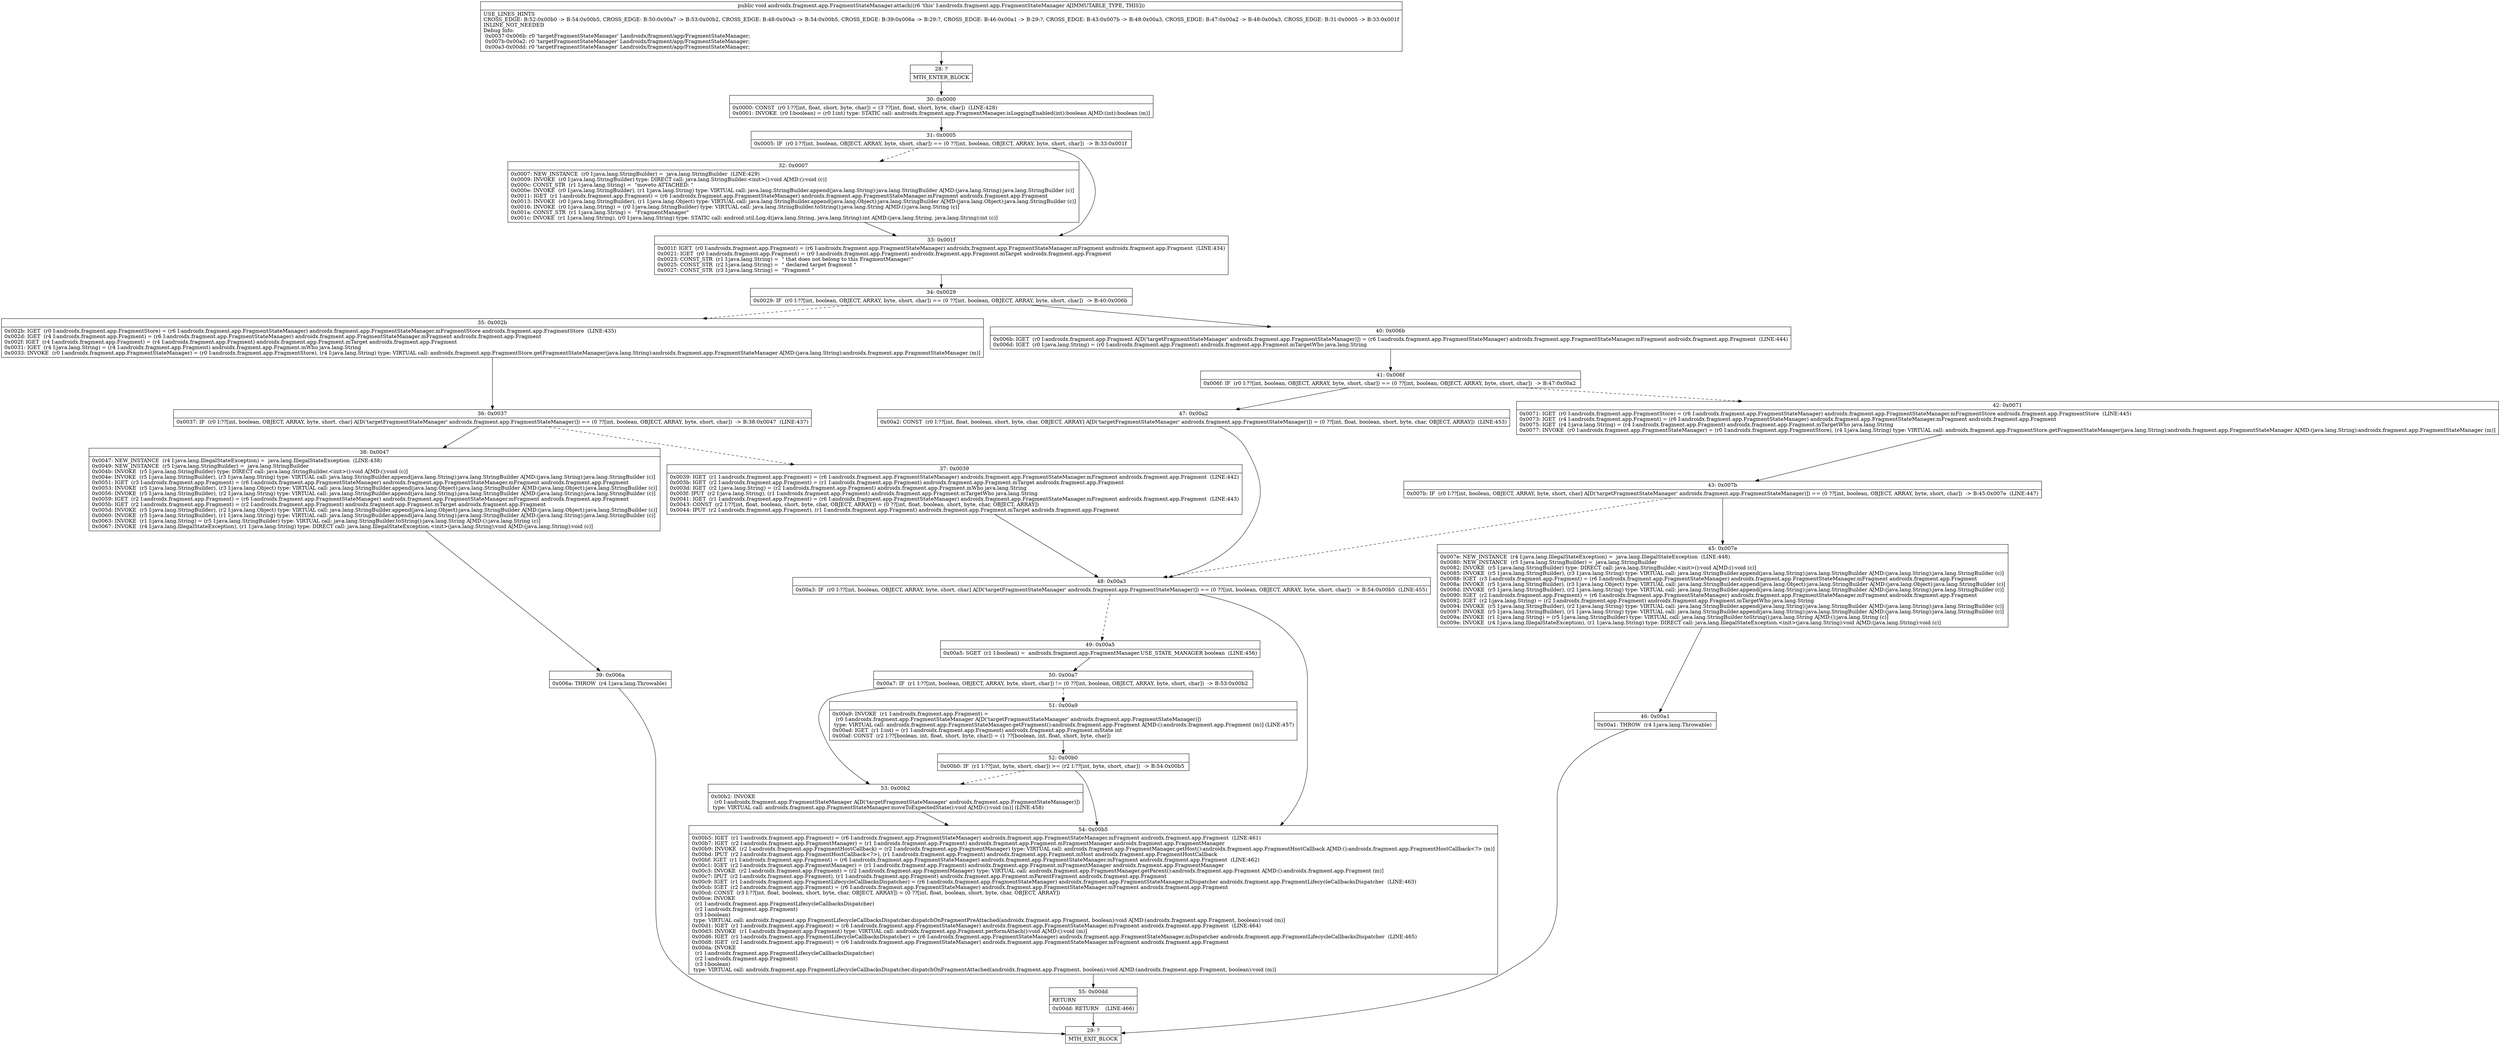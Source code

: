digraph "CFG forandroidx.fragment.app.FragmentStateManager.attach()V" {
Node_28 [shape=record,label="{28\:\ ?|MTH_ENTER_BLOCK\l}"];
Node_30 [shape=record,label="{30\:\ 0x0000|0x0000: CONST  (r0 I:??[int, float, short, byte, char]) = (3 ??[int, float, short, byte, char])  (LINE:428)\l0x0001: INVOKE  (r0 I:boolean) = (r0 I:int) type: STATIC call: androidx.fragment.app.FragmentManager.isLoggingEnabled(int):boolean A[MD:(int):boolean (m)]\l}"];
Node_31 [shape=record,label="{31\:\ 0x0005|0x0005: IF  (r0 I:??[int, boolean, OBJECT, ARRAY, byte, short, char]) == (0 ??[int, boolean, OBJECT, ARRAY, byte, short, char])  \-\> B:33:0x001f \l}"];
Node_32 [shape=record,label="{32\:\ 0x0007|0x0007: NEW_INSTANCE  (r0 I:java.lang.StringBuilder) =  java.lang.StringBuilder  (LINE:429)\l0x0009: INVOKE  (r0 I:java.lang.StringBuilder) type: DIRECT call: java.lang.StringBuilder.\<init\>():void A[MD:():void (c)]\l0x000c: CONST_STR  (r1 I:java.lang.String) =  \"moveto ATTACHED: \" \l0x000e: INVOKE  (r0 I:java.lang.StringBuilder), (r1 I:java.lang.String) type: VIRTUAL call: java.lang.StringBuilder.append(java.lang.String):java.lang.StringBuilder A[MD:(java.lang.String):java.lang.StringBuilder (c)]\l0x0011: IGET  (r1 I:androidx.fragment.app.Fragment) = (r6 I:androidx.fragment.app.FragmentStateManager) androidx.fragment.app.FragmentStateManager.mFragment androidx.fragment.app.Fragment \l0x0013: INVOKE  (r0 I:java.lang.StringBuilder), (r1 I:java.lang.Object) type: VIRTUAL call: java.lang.StringBuilder.append(java.lang.Object):java.lang.StringBuilder A[MD:(java.lang.Object):java.lang.StringBuilder (c)]\l0x0016: INVOKE  (r0 I:java.lang.String) = (r0 I:java.lang.StringBuilder) type: VIRTUAL call: java.lang.StringBuilder.toString():java.lang.String A[MD:():java.lang.String (c)]\l0x001a: CONST_STR  (r1 I:java.lang.String) =  \"FragmentManager\" \l0x001c: INVOKE  (r1 I:java.lang.String), (r0 I:java.lang.String) type: STATIC call: android.util.Log.d(java.lang.String, java.lang.String):int A[MD:(java.lang.String, java.lang.String):int (c)]\l}"];
Node_33 [shape=record,label="{33\:\ 0x001f|0x001f: IGET  (r0 I:androidx.fragment.app.Fragment) = (r6 I:androidx.fragment.app.FragmentStateManager) androidx.fragment.app.FragmentStateManager.mFragment androidx.fragment.app.Fragment  (LINE:434)\l0x0021: IGET  (r0 I:androidx.fragment.app.Fragment) = (r0 I:androidx.fragment.app.Fragment) androidx.fragment.app.Fragment.mTarget androidx.fragment.app.Fragment \l0x0023: CONST_STR  (r1 I:java.lang.String) =  \" that does not belong to this FragmentManager!\" \l0x0025: CONST_STR  (r2 I:java.lang.String) =  \" declared target fragment \" \l0x0027: CONST_STR  (r3 I:java.lang.String) =  \"Fragment \" \l}"];
Node_34 [shape=record,label="{34\:\ 0x0029|0x0029: IF  (r0 I:??[int, boolean, OBJECT, ARRAY, byte, short, char]) == (0 ??[int, boolean, OBJECT, ARRAY, byte, short, char])  \-\> B:40:0x006b \l}"];
Node_35 [shape=record,label="{35\:\ 0x002b|0x002b: IGET  (r0 I:androidx.fragment.app.FragmentStore) = (r6 I:androidx.fragment.app.FragmentStateManager) androidx.fragment.app.FragmentStateManager.mFragmentStore androidx.fragment.app.FragmentStore  (LINE:435)\l0x002d: IGET  (r4 I:androidx.fragment.app.Fragment) = (r6 I:androidx.fragment.app.FragmentStateManager) androidx.fragment.app.FragmentStateManager.mFragment androidx.fragment.app.Fragment \l0x002f: IGET  (r4 I:androidx.fragment.app.Fragment) = (r4 I:androidx.fragment.app.Fragment) androidx.fragment.app.Fragment.mTarget androidx.fragment.app.Fragment \l0x0031: IGET  (r4 I:java.lang.String) = (r4 I:androidx.fragment.app.Fragment) androidx.fragment.app.Fragment.mWho java.lang.String \l0x0033: INVOKE  (r0 I:androidx.fragment.app.FragmentStateManager) = (r0 I:androidx.fragment.app.FragmentStore), (r4 I:java.lang.String) type: VIRTUAL call: androidx.fragment.app.FragmentStore.getFragmentStateManager(java.lang.String):androidx.fragment.app.FragmentStateManager A[MD:(java.lang.String):androidx.fragment.app.FragmentStateManager (m)]\l}"];
Node_36 [shape=record,label="{36\:\ 0x0037|0x0037: IF  (r0 I:??[int, boolean, OBJECT, ARRAY, byte, short, char] A[D('targetFragmentStateManager' androidx.fragment.app.FragmentStateManager)]) == (0 ??[int, boolean, OBJECT, ARRAY, byte, short, char])  \-\> B:38:0x0047  (LINE:437)\l}"];
Node_37 [shape=record,label="{37\:\ 0x0039|0x0039: IGET  (r1 I:androidx.fragment.app.Fragment) = (r6 I:androidx.fragment.app.FragmentStateManager) androidx.fragment.app.FragmentStateManager.mFragment androidx.fragment.app.Fragment  (LINE:442)\l0x003b: IGET  (r2 I:androidx.fragment.app.Fragment) = (r1 I:androidx.fragment.app.Fragment) androidx.fragment.app.Fragment.mTarget androidx.fragment.app.Fragment \l0x003d: IGET  (r2 I:java.lang.String) = (r2 I:androidx.fragment.app.Fragment) androidx.fragment.app.Fragment.mWho java.lang.String \l0x003f: IPUT  (r2 I:java.lang.String), (r1 I:androidx.fragment.app.Fragment) androidx.fragment.app.Fragment.mTargetWho java.lang.String \l0x0041: IGET  (r1 I:androidx.fragment.app.Fragment) = (r6 I:androidx.fragment.app.FragmentStateManager) androidx.fragment.app.FragmentStateManager.mFragment androidx.fragment.app.Fragment  (LINE:443)\l0x0043: CONST  (r2 I:??[int, float, boolean, short, byte, char, OBJECT, ARRAY]) = (0 ??[int, float, boolean, short, byte, char, OBJECT, ARRAY]) \l0x0044: IPUT  (r2 I:androidx.fragment.app.Fragment), (r1 I:androidx.fragment.app.Fragment) androidx.fragment.app.Fragment.mTarget androidx.fragment.app.Fragment \l}"];
Node_48 [shape=record,label="{48\:\ 0x00a3|0x00a3: IF  (r0 I:??[int, boolean, OBJECT, ARRAY, byte, short, char] A[D('targetFragmentStateManager' androidx.fragment.app.FragmentStateManager)]) == (0 ??[int, boolean, OBJECT, ARRAY, byte, short, char])  \-\> B:54:0x00b5  (LINE:455)\l}"];
Node_49 [shape=record,label="{49\:\ 0x00a5|0x00a5: SGET  (r1 I:boolean) =  androidx.fragment.app.FragmentManager.USE_STATE_MANAGER boolean  (LINE:456)\l}"];
Node_50 [shape=record,label="{50\:\ 0x00a7|0x00a7: IF  (r1 I:??[int, boolean, OBJECT, ARRAY, byte, short, char]) != (0 ??[int, boolean, OBJECT, ARRAY, byte, short, char])  \-\> B:53:0x00b2 \l}"];
Node_51 [shape=record,label="{51\:\ 0x00a9|0x00a9: INVOKE  (r1 I:androidx.fragment.app.Fragment) = \l  (r0 I:androidx.fragment.app.FragmentStateManager A[D('targetFragmentStateManager' androidx.fragment.app.FragmentStateManager)])\l type: VIRTUAL call: androidx.fragment.app.FragmentStateManager.getFragment():androidx.fragment.app.Fragment A[MD:():androidx.fragment.app.Fragment (m)] (LINE:457)\l0x00ad: IGET  (r1 I:int) = (r1 I:androidx.fragment.app.Fragment) androidx.fragment.app.Fragment.mState int \l0x00af: CONST  (r2 I:??[boolean, int, float, short, byte, char]) = (1 ??[boolean, int, float, short, byte, char]) \l}"];
Node_52 [shape=record,label="{52\:\ 0x00b0|0x00b0: IF  (r1 I:??[int, byte, short, char]) \>= (r2 I:??[int, byte, short, char])  \-\> B:54:0x00b5 \l}"];
Node_53 [shape=record,label="{53\:\ 0x00b2|0x00b2: INVOKE  \l  (r0 I:androidx.fragment.app.FragmentStateManager A[D('targetFragmentStateManager' androidx.fragment.app.FragmentStateManager)])\l type: VIRTUAL call: androidx.fragment.app.FragmentStateManager.moveToExpectedState():void A[MD:():void (m)] (LINE:458)\l}"];
Node_54 [shape=record,label="{54\:\ 0x00b5|0x00b5: IGET  (r1 I:androidx.fragment.app.Fragment) = (r6 I:androidx.fragment.app.FragmentStateManager) androidx.fragment.app.FragmentStateManager.mFragment androidx.fragment.app.Fragment  (LINE:461)\l0x00b7: IGET  (r2 I:androidx.fragment.app.FragmentManager) = (r1 I:androidx.fragment.app.Fragment) androidx.fragment.app.Fragment.mFragmentManager androidx.fragment.app.FragmentManager \l0x00b9: INVOKE  (r2 I:androidx.fragment.app.FragmentHostCallback) = (r2 I:androidx.fragment.app.FragmentManager) type: VIRTUAL call: androidx.fragment.app.FragmentManager.getHost():androidx.fragment.app.FragmentHostCallback A[MD:():androidx.fragment.app.FragmentHostCallback\<?\> (m)]\l0x00bd: IPUT  (r2 I:androidx.fragment.app.FragmentHostCallback\<?\>), (r1 I:androidx.fragment.app.Fragment) androidx.fragment.app.Fragment.mHost androidx.fragment.app.FragmentHostCallback \l0x00bf: IGET  (r1 I:androidx.fragment.app.Fragment) = (r6 I:androidx.fragment.app.FragmentStateManager) androidx.fragment.app.FragmentStateManager.mFragment androidx.fragment.app.Fragment  (LINE:462)\l0x00c1: IGET  (r2 I:androidx.fragment.app.FragmentManager) = (r1 I:androidx.fragment.app.Fragment) androidx.fragment.app.Fragment.mFragmentManager androidx.fragment.app.FragmentManager \l0x00c3: INVOKE  (r2 I:androidx.fragment.app.Fragment) = (r2 I:androidx.fragment.app.FragmentManager) type: VIRTUAL call: androidx.fragment.app.FragmentManager.getParent():androidx.fragment.app.Fragment A[MD:():androidx.fragment.app.Fragment (m)]\l0x00c7: IPUT  (r2 I:androidx.fragment.app.Fragment), (r1 I:androidx.fragment.app.Fragment) androidx.fragment.app.Fragment.mParentFragment androidx.fragment.app.Fragment \l0x00c9: IGET  (r1 I:androidx.fragment.app.FragmentLifecycleCallbacksDispatcher) = (r6 I:androidx.fragment.app.FragmentStateManager) androidx.fragment.app.FragmentStateManager.mDispatcher androidx.fragment.app.FragmentLifecycleCallbacksDispatcher  (LINE:463)\l0x00cb: IGET  (r2 I:androidx.fragment.app.Fragment) = (r6 I:androidx.fragment.app.FragmentStateManager) androidx.fragment.app.FragmentStateManager.mFragment androidx.fragment.app.Fragment \l0x00cd: CONST  (r3 I:??[int, float, boolean, short, byte, char, OBJECT, ARRAY]) = (0 ??[int, float, boolean, short, byte, char, OBJECT, ARRAY]) \l0x00ce: INVOKE  \l  (r1 I:androidx.fragment.app.FragmentLifecycleCallbacksDispatcher)\l  (r2 I:androidx.fragment.app.Fragment)\l  (r3 I:boolean)\l type: VIRTUAL call: androidx.fragment.app.FragmentLifecycleCallbacksDispatcher.dispatchOnFragmentPreAttached(androidx.fragment.app.Fragment, boolean):void A[MD:(androidx.fragment.app.Fragment, boolean):void (m)]\l0x00d1: IGET  (r1 I:androidx.fragment.app.Fragment) = (r6 I:androidx.fragment.app.FragmentStateManager) androidx.fragment.app.FragmentStateManager.mFragment androidx.fragment.app.Fragment  (LINE:464)\l0x00d3: INVOKE  (r1 I:androidx.fragment.app.Fragment) type: VIRTUAL call: androidx.fragment.app.Fragment.performAttach():void A[MD:():void (m)]\l0x00d6: IGET  (r1 I:androidx.fragment.app.FragmentLifecycleCallbacksDispatcher) = (r6 I:androidx.fragment.app.FragmentStateManager) androidx.fragment.app.FragmentStateManager.mDispatcher androidx.fragment.app.FragmentLifecycleCallbacksDispatcher  (LINE:465)\l0x00d8: IGET  (r2 I:androidx.fragment.app.Fragment) = (r6 I:androidx.fragment.app.FragmentStateManager) androidx.fragment.app.FragmentStateManager.mFragment androidx.fragment.app.Fragment \l0x00da: INVOKE  \l  (r1 I:androidx.fragment.app.FragmentLifecycleCallbacksDispatcher)\l  (r2 I:androidx.fragment.app.Fragment)\l  (r3 I:boolean)\l type: VIRTUAL call: androidx.fragment.app.FragmentLifecycleCallbacksDispatcher.dispatchOnFragmentAttached(androidx.fragment.app.Fragment, boolean):void A[MD:(androidx.fragment.app.Fragment, boolean):void (m)]\l}"];
Node_55 [shape=record,label="{55\:\ 0x00dd|RETURN\l|0x00dd: RETURN    (LINE:466)\l}"];
Node_29 [shape=record,label="{29\:\ ?|MTH_EXIT_BLOCK\l}"];
Node_38 [shape=record,label="{38\:\ 0x0047|0x0047: NEW_INSTANCE  (r4 I:java.lang.IllegalStateException) =  java.lang.IllegalStateException  (LINE:438)\l0x0049: NEW_INSTANCE  (r5 I:java.lang.StringBuilder) =  java.lang.StringBuilder \l0x004b: INVOKE  (r5 I:java.lang.StringBuilder) type: DIRECT call: java.lang.StringBuilder.\<init\>():void A[MD:():void (c)]\l0x004e: INVOKE  (r5 I:java.lang.StringBuilder), (r3 I:java.lang.String) type: VIRTUAL call: java.lang.StringBuilder.append(java.lang.String):java.lang.StringBuilder A[MD:(java.lang.String):java.lang.StringBuilder (c)]\l0x0051: IGET  (r3 I:androidx.fragment.app.Fragment) = (r6 I:androidx.fragment.app.FragmentStateManager) androidx.fragment.app.FragmentStateManager.mFragment androidx.fragment.app.Fragment \l0x0053: INVOKE  (r5 I:java.lang.StringBuilder), (r3 I:java.lang.Object) type: VIRTUAL call: java.lang.StringBuilder.append(java.lang.Object):java.lang.StringBuilder A[MD:(java.lang.Object):java.lang.StringBuilder (c)]\l0x0056: INVOKE  (r5 I:java.lang.StringBuilder), (r2 I:java.lang.String) type: VIRTUAL call: java.lang.StringBuilder.append(java.lang.String):java.lang.StringBuilder A[MD:(java.lang.String):java.lang.StringBuilder (c)]\l0x0059: IGET  (r2 I:androidx.fragment.app.Fragment) = (r6 I:androidx.fragment.app.FragmentStateManager) androidx.fragment.app.FragmentStateManager.mFragment androidx.fragment.app.Fragment \l0x005b: IGET  (r2 I:androidx.fragment.app.Fragment) = (r2 I:androidx.fragment.app.Fragment) androidx.fragment.app.Fragment.mTarget androidx.fragment.app.Fragment \l0x005d: INVOKE  (r5 I:java.lang.StringBuilder), (r2 I:java.lang.Object) type: VIRTUAL call: java.lang.StringBuilder.append(java.lang.Object):java.lang.StringBuilder A[MD:(java.lang.Object):java.lang.StringBuilder (c)]\l0x0060: INVOKE  (r5 I:java.lang.StringBuilder), (r1 I:java.lang.String) type: VIRTUAL call: java.lang.StringBuilder.append(java.lang.String):java.lang.StringBuilder A[MD:(java.lang.String):java.lang.StringBuilder (c)]\l0x0063: INVOKE  (r1 I:java.lang.String) = (r5 I:java.lang.StringBuilder) type: VIRTUAL call: java.lang.StringBuilder.toString():java.lang.String A[MD:():java.lang.String (c)]\l0x0067: INVOKE  (r4 I:java.lang.IllegalStateException), (r1 I:java.lang.String) type: DIRECT call: java.lang.IllegalStateException.\<init\>(java.lang.String):void A[MD:(java.lang.String):void (c)]\l}"];
Node_39 [shape=record,label="{39\:\ 0x006a|0x006a: THROW  (r4 I:java.lang.Throwable) \l}"];
Node_40 [shape=record,label="{40\:\ 0x006b|0x006b: IGET  (r0 I:androidx.fragment.app.Fragment A[D('targetFragmentStateManager' androidx.fragment.app.FragmentStateManager)]) = (r6 I:androidx.fragment.app.FragmentStateManager) androidx.fragment.app.FragmentStateManager.mFragment androidx.fragment.app.Fragment  (LINE:444)\l0x006d: IGET  (r0 I:java.lang.String) = (r0 I:androidx.fragment.app.Fragment) androidx.fragment.app.Fragment.mTargetWho java.lang.String \l}"];
Node_41 [shape=record,label="{41\:\ 0x006f|0x006f: IF  (r0 I:??[int, boolean, OBJECT, ARRAY, byte, short, char]) == (0 ??[int, boolean, OBJECT, ARRAY, byte, short, char])  \-\> B:47:0x00a2 \l}"];
Node_42 [shape=record,label="{42\:\ 0x0071|0x0071: IGET  (r0 I:androidx.fragment.app.FragmentStore) = (r6 I:androidx.fragment.app.FragmentStateManager) androidx.fragment.app.FragmentStateManager.mFragmentStore androidx.fragment.app.FragmentStore  (LINE:445)\l0x0073: IGET  (r4 I:androidx.fragment.app.Fragment) = (r6 I:androidx.fragment.app.FragmentStateManager) androidx.fragment.app.FragmentStateManager.mFragment androidx.fragment.app.Fragment \l0x0075: IGET  (r4 I:java.lang.String) = (r4 I:androidx.fragment.app.Fragment) androidx.fragment.app.Fragment.mTargetWho java.lang.String \l0x0077: INVOKE  (r0 I:androidx.fragment.app.FragmentStateManager) = (r0 I:androidx.fragment.app.FragmentStore), (r4 I:java.lang.String) type: VIRTUAL call: androidx.fragment.app.FragmentStore.getFragmentStateManager(java.lang.String):androidx.fragment.app.FragmentStateManager A[MD:(java.lang.String):androidx.fragment.app.FragmentStateManager (m)]\l}"];
Node_43 [shape=record,label="{43\:\ 0x007b|0x007b: IF  (r0 I:??[int, boolean, OBJECT, ARRAY, byte, short, char] A[D('targetFragmentStateManager' androidx.fragment.app.FragmentStateManager)]) == (0 ??[int, boolean, OBJECT, ARRAY, byte, short, char])  \-\> B:45:0x007e  (LINE:447)\l}"];
Node_45 [shape=record,label="{45\:\ 0x007e|0x007e: NEW_INSTANCE  (r4 I:java.lang.IllegalStateException) =  java.lang.IllegalStateException  (LINE:448)\l0x0080: NEW_INSTANCE  (r5 I:java.lang.StringBuilder) =  java.lang.StringBuilder \l0x0082: INVOKE  (r5 I:java.lang.StringBuilder) type: DIRECT call: java.lang.StringBuilder.\<init\>():void A[MD:():void (c)]\l0x0085: INVOKE  (r5 I:java.lang.StringBuilder), (r3 I:java.lang.String) type: VIRTUAL call: java.lang.StringBuilder.append(java.lang.String):java.lang.StringBuilder A[MD:(java.lang.String):java.lang.StringBuilder (c)]\l0x0088: IGET  (r3 I:androidx.fragment.app.Fragment) = (r6 I:androidx.fragment.app.FragmentStateManager) androidx.fragment.app.FragmentStateManager.mFragment androidx.fragment.app.Fragment \l0x008a: INVOKE  (r5 I:java.lang.StringBuilder), (r3 I:java.lang.Object) type: VIRTUAL call: java.lang.StringBuilder.append(java.lang.Object):java.lang.StringBuilder A[MD:(java.lang.Object):java.lang.StringBuilder (c)]\l0x008d: INVOKE  (r5 I:java.lang.StringBuilder), (r2 I:java.lang.String) type: VIRTUAL call: java.lang.StringBuilder.append(java.lang.String):java.lang.StringBuilder A[MD:(java.lang.String):java.lang.StringBuilder (c)]\l0x0090: IGET  (r2 I:androidx.fragment.app.Fragment) = (r6 I:androidx.fragment.app.FragmentStateManager) androidx.fragment.app.FragmentStateManager.mFragment androidx.fragment.app.Fragment \l0x0092: IGET  (r2 I:java.lang.String) = (r2 I:androidx.fragment.app.Fragment) androidx.fragment.app.Fragment.mTargetWho java.lang.String \l0x0094: INVOKE  (r5 I:java.lang.StringBuilder), (r2 I:java.lang.String) type: VIRTUAL call: java.lang.StringBuilder.append(java.lang.String):java.lang.StringBuilder A[MD:(java.lang.String):java.lang.StringBuilder (c)]\l0x0097: INVOKE  (r5 I:java.lang.StringBuilder), (r1 I:java.lang.String) type: VIRTUAL call: java.lang.StringBuilder.append(java.lang.String):java.lang.StringBuilder A[MD:(java.lang.String):java.lang.StringBuilder (c)]\l0x009a: INVOKE  (r1 I:java.lang.String) = (r5 I:java.lang.StringBuilder) type: VIRTUAL call: java.lang.StringBuilder.toString():java.lang.String A[MD:():java.lang.String (c)]\l0x009e: INVOKE  (r4 I:java.lang.IllegalStateException), (r1 I:java.lang.String) type: DIRECT call: java.lang.IllegalStateException.\<init\>(java.lang.String):void A[MD:(java.lang.String):void (c)]\l}"];
Node_46 [shape=record,label="{46\:\ 0x00a1|0x00a1: THROW  (r4 I:java.lang.Throwable) \l}"];
Node_47 [shape=record,label="{47\:\ 0x00a2|0x00a2: CONST  (r0 I:??[int, float, boolean, short, byte, char, OBJECT, ARRAY] A[D('targetFragmentStateManager' androidx.fragment.app.FragmentStateManager)]) = (0 ??[int, float, boolean, short, byte, char, OBJECT, ARRAY])  (LINE:453)\l}"];
MethodNode[shape=record,label="{public void androidx.fragment.app.FragmentStateManager.attach((r6 'this' I:androidx.fragment.app.FragmentStateManager A[IMMUTABLE_TYPE, THIS]))  | USE_LINES_HINTS\lCROSS_EDGE: B:52:0x00b0 \-\> B:54:0x00b5, CROSS_EDGE: B:50:0x00a7 \-\> B:53:0x00b2, CROSS_EDGE: B:48:0x00a3 \-\> B:54:0x00b5, CROSS_EDGE: B:39:0x006a \-\> B:29:?, CROSS_EDGE: B:46:0x00a1 \-\> B:29:?, CROSS_EDGE: B:43:0x007b \-\> B:48:0x00a3, CROSS_EDGE: B:47:0x00a2 \-\> B:48:0x00a3, CROSS_EDGE: B:31:0x0005 \-\> B:33:0x001f\lINLINE_NOT_NEEDED\lDebug Info:\l  0x0037\-0x006b: r0 'targetFragmentStateManager' Landroidx\/fragment\/app\/FragmentStateManager;\l  0x007b\-0x00a2: r0 'targetFragmentStateManager' Landroidx\/fragment\/app\/FragmentStateManager;\l  0x00a3\-0x00dd: r0 'targetFragmentStateManager' Landroidx\/fragment\/app\/FragmentStateManager;\l}"];
MethodNode -> Node_28;Node_28 -> Node_30;
Node_30 -> Node_31;
Node_31 -> Node_32[style=dashed];
Node_31 -> Node_33;
Node_32 -> Node_33;
Node_33 -> Node_34;
Node_34 -> Node_35[style=dashed];
Node_34 -> Node_40;
Node_35 -> Node_36;
Node_36 -> Node_37[style=dashed];
Node_36 -> Node_38;
Node_37 -> Node_48;
Node_48 -> Node_49[style=dashed];
Node_48 -> Node_54;
Node_49 -> Node_50;
Node_50 -> Node_51[style=dashed];
Node_50 -> Node_53;
Node_51 -> Node_52;
Node_52 -> Node_53[style=dashed];
Node_52 -> Node_54;
Node_53 -> Node_54;
Node_54 -> Node_55;
Node_55 -> Node_29;
Node_38 -> Node_39;
Node_39 -> Node_29;
Node_40 -> Node_41;
Node_41 -> Node_42[style=dashed];
Node_41 -> Node_47;
Node_42 -> Node_43;
Node_43 -> Node_45;
Node_43 -> Node_48[style=dashed];
Node_45 -> Node_46;
Node_46 -> Node_29;
Node_47 -> Node_48;
}

